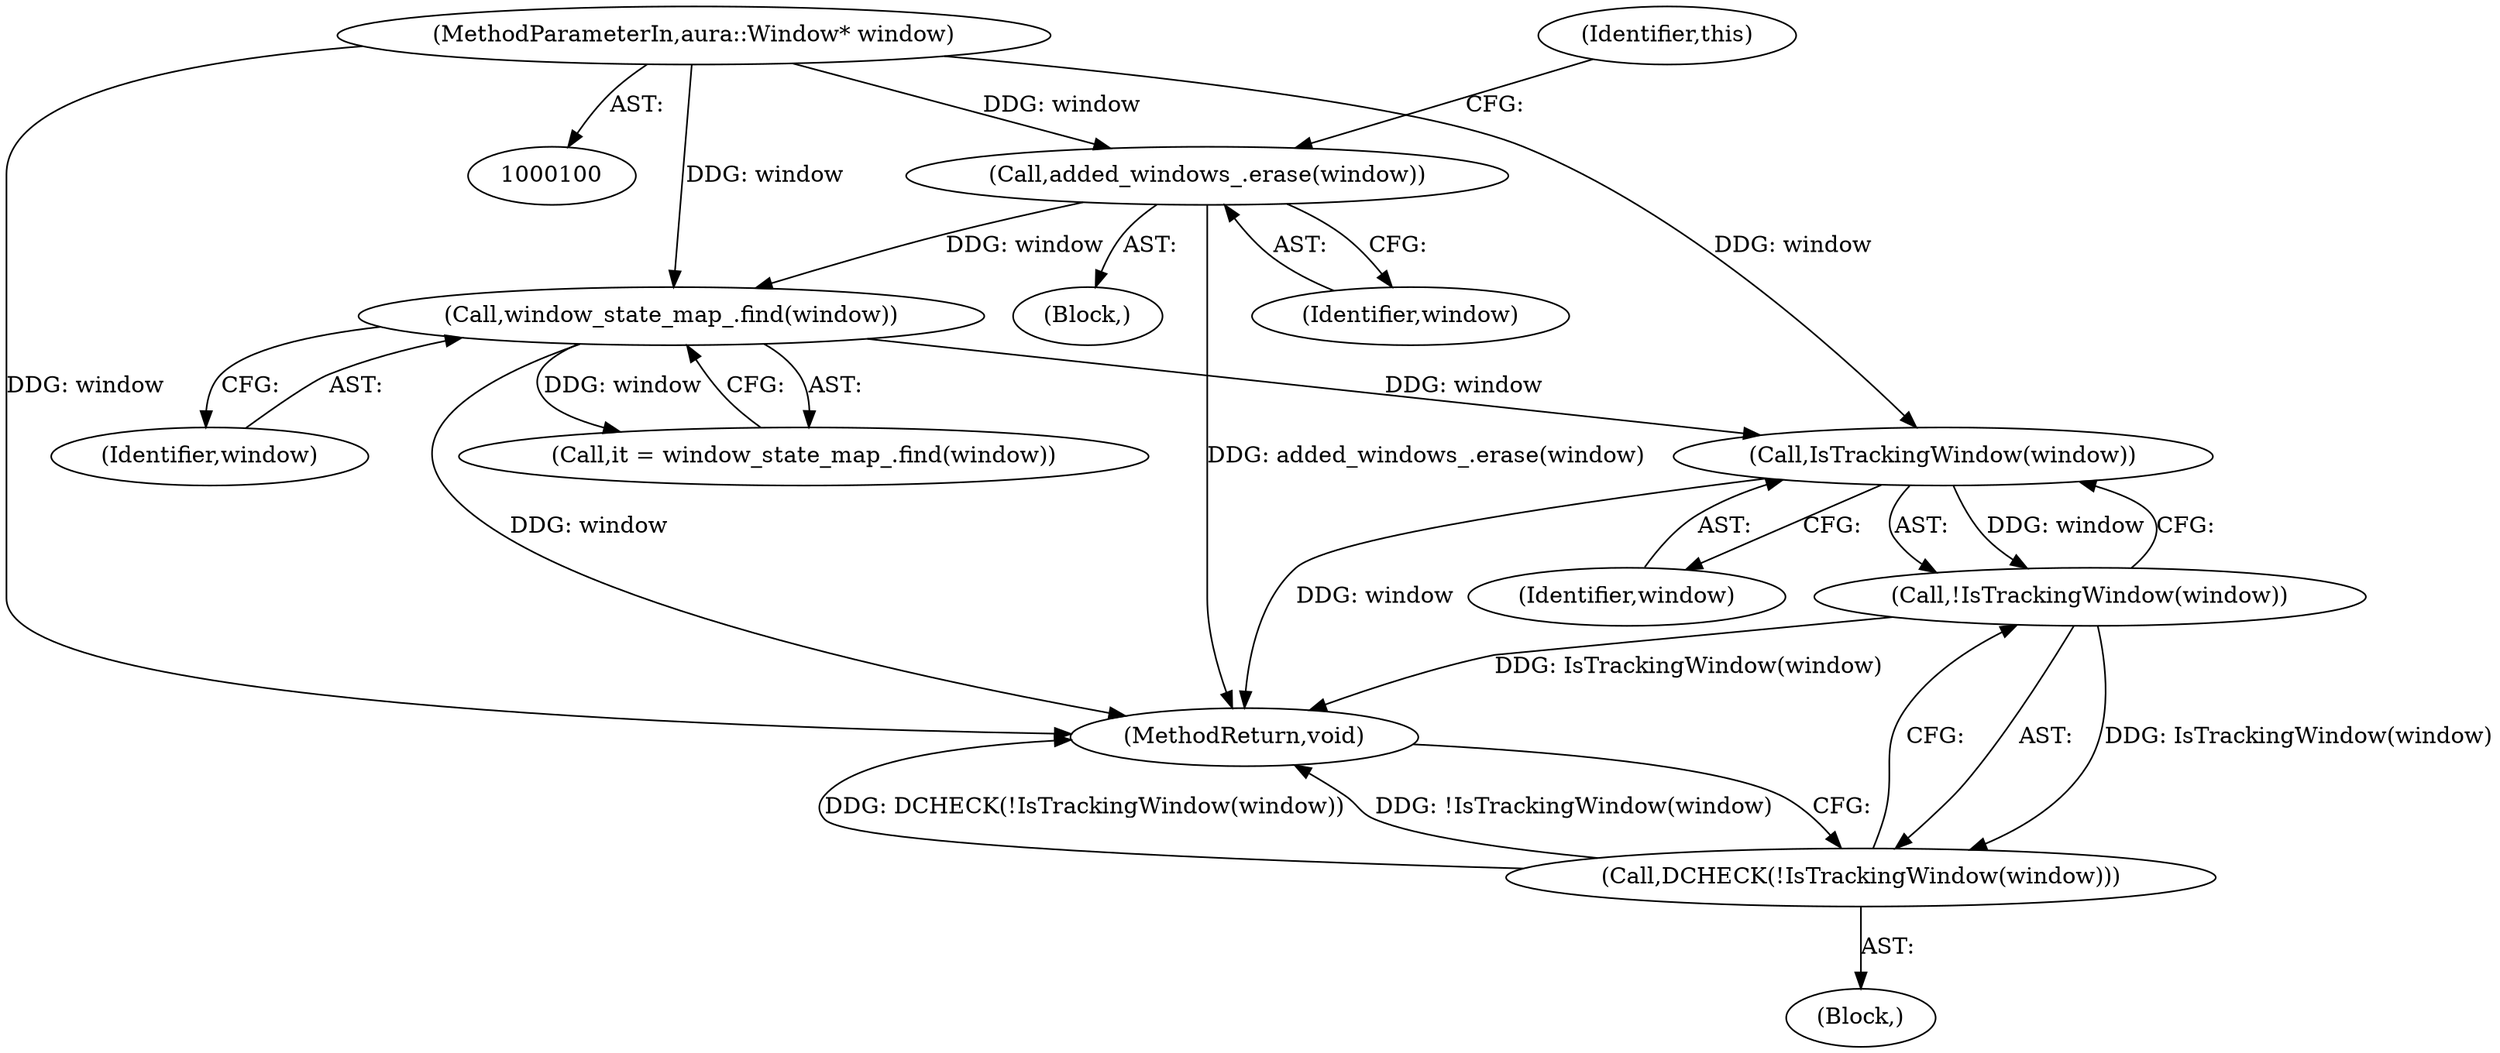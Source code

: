 digraph "0_Chrome_13e1002277287ed0090b2ca76c2d01545e677935_0@pointer" {
"1000134" [label="(Call,IsTrackingWindow(window))"];
"1000112" [label="(Call,window_state_map_.find(window))"];
"1000105" [label="(Call,added_windows_.erase(window))"];
"1000101" [label="(MethodParameterIn,aura::Window* window)"];
"1000133" [label="(Call,!IsTrackingWindow(window))"];
"1000132" [label="(Call,DCHECK(!IsTrackingWindow(window)))"];
"1000135" [label="(Identifier,window)"];
"1000134" [label="(Call,IsTrackingWindow(window))"];
"1000108" [label="(Identifier,this)"];
"1000101" [label="(MethodParameterIn,aura::Window* window)"];
"1000105" [label="(Call,added_windows_.erase(window))"];
"1000104" [label="(Block,)"];
"1000133" [label="(Call,!IsTrackingWindow(window))"];
"1000136" [label="(MethodReturn,void)"];
"1000110" [label="(Call,it = window_state_map_.find(window))"];
"1000125" [label="(Block,)"];
"1000106" [label="(Identifier,window)"];
"1000113" [label="(Identifier,window)"];
"1000112" [label="(Call,window_state_map_.find(window))"];
"1000132" [label="(Call,DCHECK(!IsTrackingWindow(window)))"];
"1000134" -> "1000133"  [label="AST: "];
"1000134" -> "1000135"  [label="CFG: "];
"1000135" -> "1000134"  [label="AST: "];
"1000133" -> "1000134"  [label="CFG: "];
"1000134" -> "1000136"  [label="DDG: window"];
"1000134" -> "1000133"  [label="DDG: window"];
"1000112" -> "1000134"  [label="DDG: window"];
"1000101" -> "1000134"  [label="DDG: window"];
"1000112" -> "1000110"  [label="AST: "];
"1000112" -> "1000113"  [label="CFG: "];
"1000113" -> "1000112"  [label="AST: "];
"1000110" -> "1000112"  [label="CFG: "];
"1000112" -> "1000136"  [label="DDG: window"];
"1000112" -> "1000110"  [label="DDG: window"];
"1000105" -> "1000112"  [label="DDG: window"];
"1000101" -> "1000112"  [label="DDG: window"];
"1000105" -> "1000104"  [label="AST: "];
"1000105" -> "1000106"  [label="CFG: "];
"1000106" -> "1000105"  [label="AST: "];
"1000108" -> "1000105"  [label="CFG: "];
"1000105" -> "1000136"  [label="DDG: added_windows_.erase(window)"];
"1000101" -> "1000105"  [label="DDG: window"];
"1000101" -> "1000100"  [label="AST: "];
"1000101" -> "1000136"  [label="DDG: window"];
"1000133" -> "1000132"  [label="AST: "];
"1000132" -> "1000133"  [label="CFG: "];
"1000133" -> "1000136"  [label="DDG: IsTrackingWindow(window)"];
"1000133" -> "1000132"  [label="DDG: IsTrackingWindow(window)"];
"1000132" -> "1000125"  [label="AST: "];
"1000136" -> "1000132"  [label="CFG: "];
"1000132" -> "1000136"  [label="DDG: DCHECK(!IsTrackingWindow(window))"];
"1000132" -> "1000136"  [label="DDG: !IsTrackingWindow(window)"];
}
